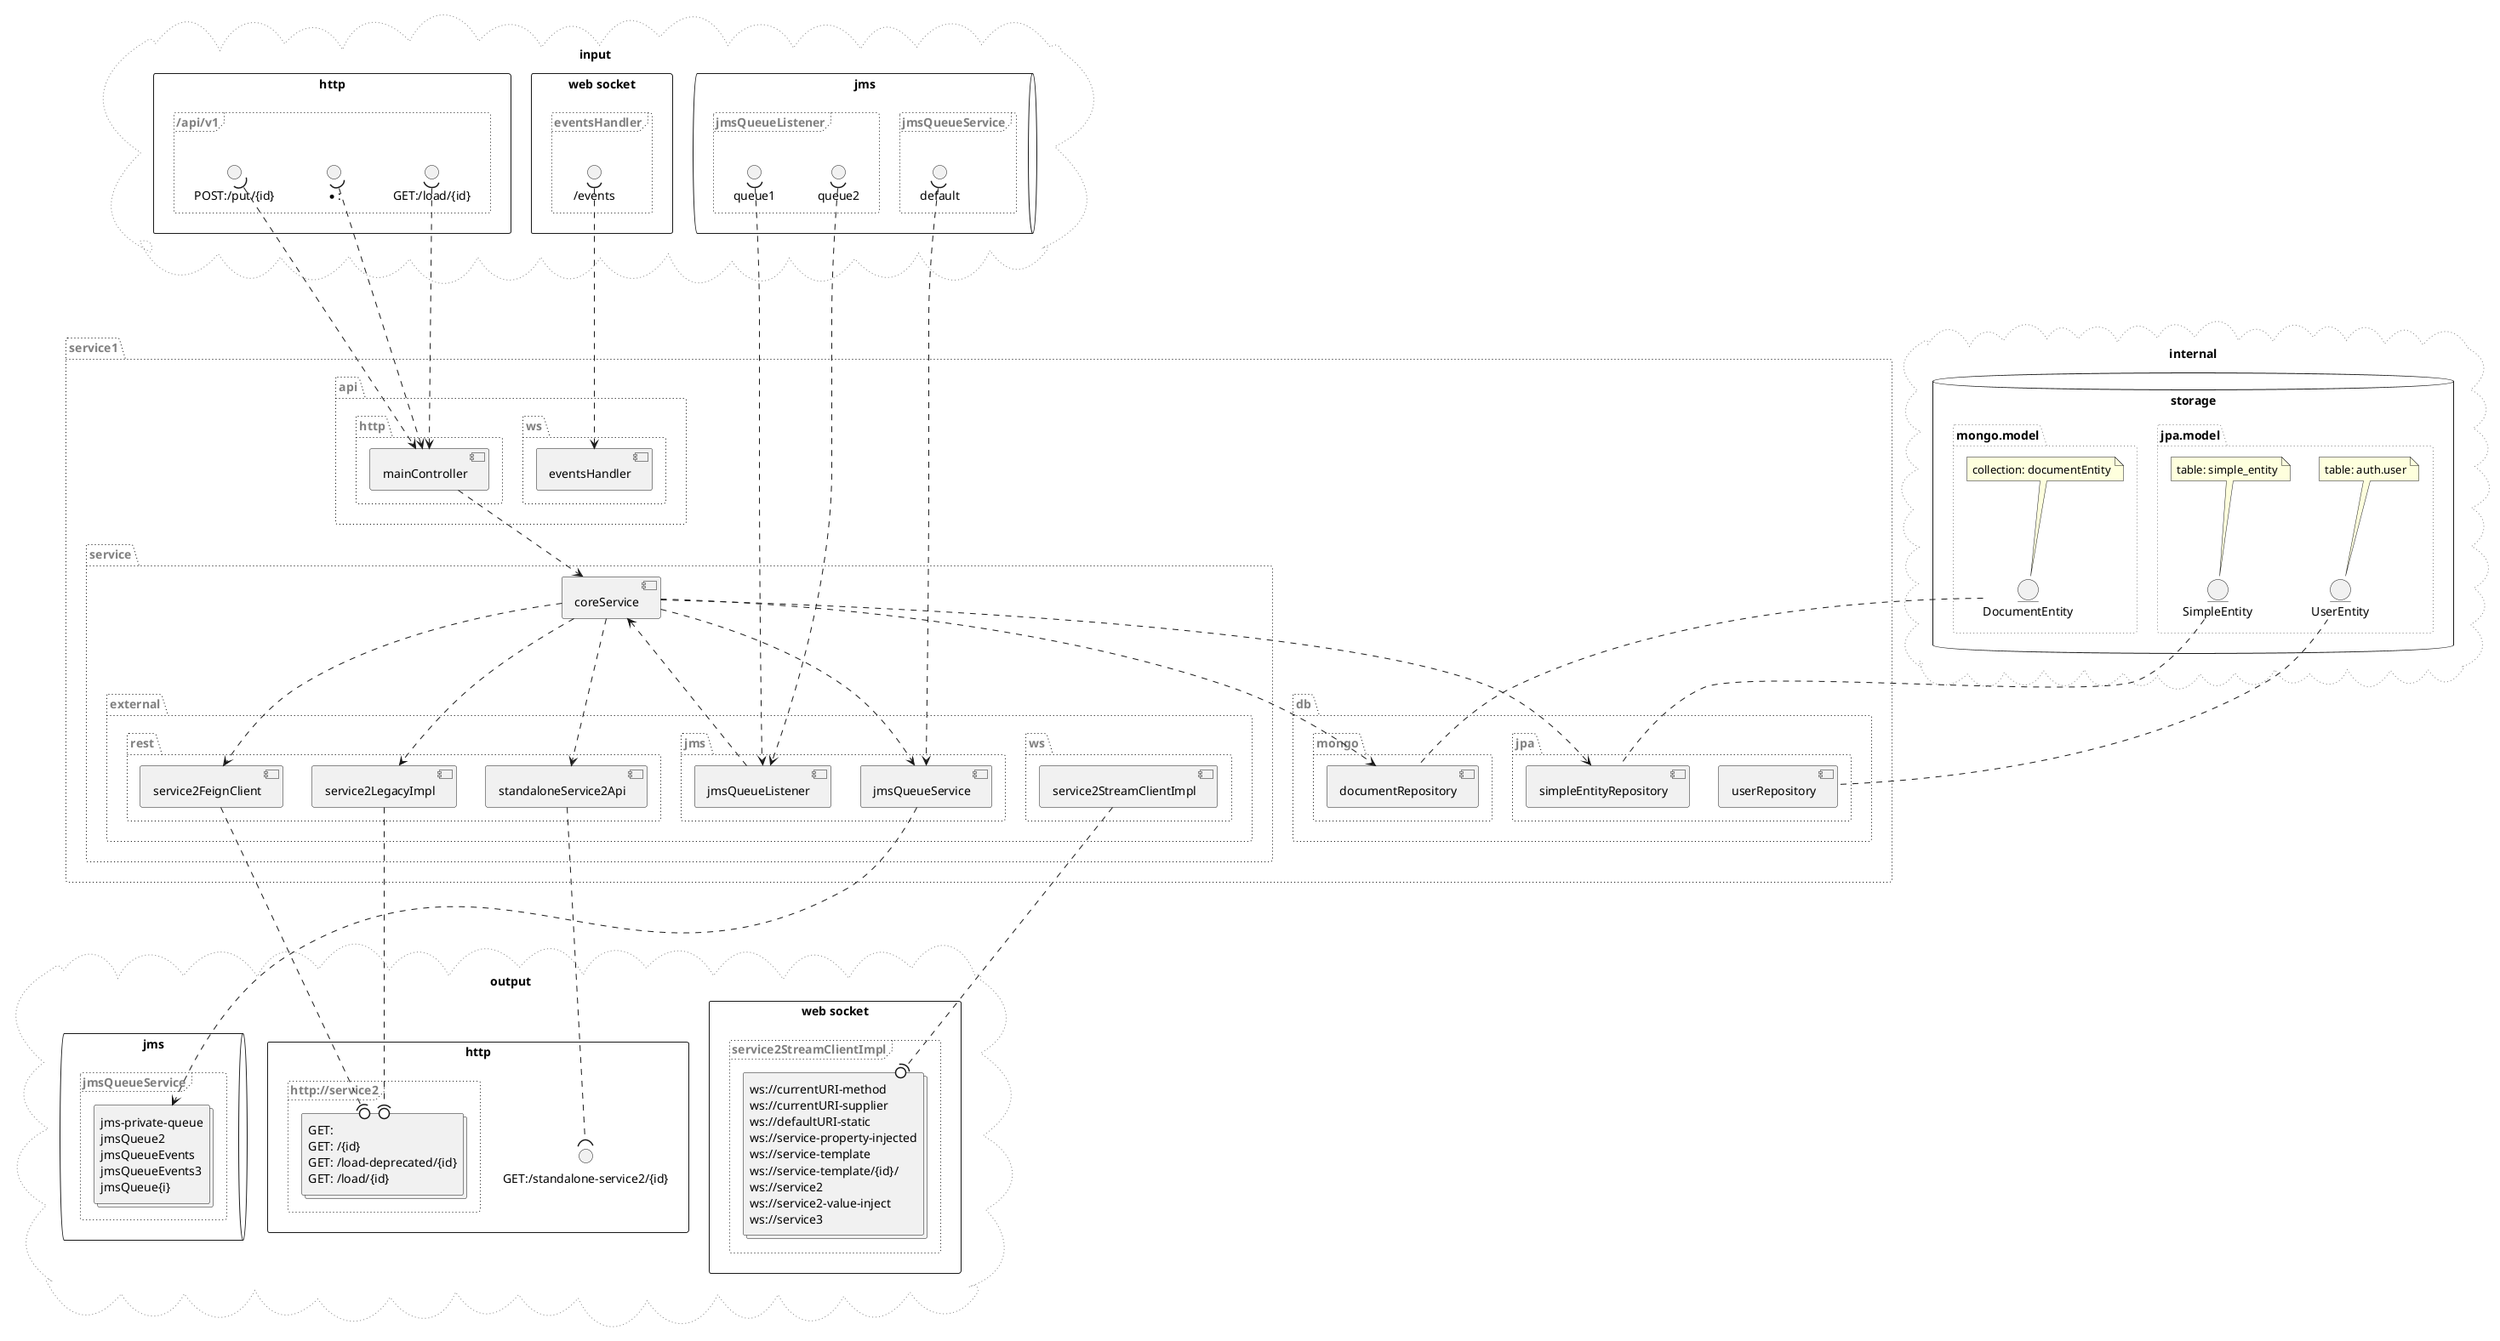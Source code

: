 @startuml
remove @unlinked
package "service1" as service1 #line.dotted;text:gray {
  package "api" as service1.api #line.dotted;text:gray {
    package "http" as service1.api.http #line.dotted;text:gray {
      component mainController as mainController
    }
    package "ws" as service1.api.ws #line.dotted;text:gray {
      component eventsHandler as eventsHandler
    }
  }
  package "db" as service1.db #line.dotted;text:gray {
    package "jpa" as service1.db.jpa #line.dotted;text:gray {
      component simpleEntityRepository as simpleEntityRepository
      component userRepository as userRepository
    }
    package "mongo" as service1.db.mongo #line.dotted;text:gray {
      component documentRepository as documentRepository
    }
  }
  package "service" as service1.service #line.dotted;text:gray {
    component coreService as coreService
    package "external" as service1.service.external #line.dotted;text:gray {
      package "jms" as service1.service.external.jms #line.dotted;text:gray {
        component jmsQueueListener as jmsQueueListener
        component jmsQueueService as jmsQueueService
      }
      package "rest" as service1.service.external.rest #line.dotted;text:gray {
        component service2FeignClient as service2FeignClient
        component service2LegacyImpl as service2LegacyImpl
        component standaloneService2Api as standaloneService2Api
      }
      package "ws" as service1.service.external.ws #line.dotted;text:gray {
        component service2StreamClientImpl as service2StreamClientImpl
      }
    }
  }
}
coreService ..> documentRepository
coreService ..> jmsQueueService
coreService ..> service2FeignClient
coreService ..> service2LegacyImpl
coreService ..> simpleEntityRepository
coreService ..> standaloneService2Api
jmsQueueListener ..> coreService
mainController ..> coreService
cloud "input" as input #line.dotted;line:gray; {
  rectangle "http" as input.http {
    frame "/api/v1" as input.http..api.v1 #line.dotted;text:gray {
      interface "*:" as in....api.v1.
      in....api.v1. )....> mainController
      interface "GET:/load/{id}" as in.GET..api.v1.load..id.
      in.GET..api.v1.load..id. )....> mainController
      interface "POST:/put/{id}" as in.POST..api.v1.put..id.
      in.POST..api.v1.put..id. )....> mainController
    }
  }
  rectangle "web socket" as input.websocket {
    frame "eventsHandler" as input.websocket.eventsHandler.eventsHandler.interfaces #line.dotted;text:gray {
      interface "/events" as in.eventsHandler.in.ws..events
      in.eventsHandler.in.ws..events )....> eventsHandler
    }
  }
  queue "jms" as input.jms {
    frame "jmsQueueListener" as input.jms.jmsQueueListener.jmsQueueListener.interfaces #line.dotted;text:gray {
      interface "queue1" as in.jmsQueueListener.queue1.in
      in.jmsQueueListener.queue1.in )....> jmsQueueListener
      interface "queue2" as in.jmsQueueListener.queue2.in
      in.jmsQueueListener.queue2.in )....> jmsQueueListener
    }
    frame "jmsQueueService" as input.jms.jmsQueueService.jmsQueueService.interfaces #line.dotted;text:gray {
      interface "default" as in.jmsQueueService.default.in
      in.jmsQueueService.default.in )....> jmsQueueService
    }
  }
}
cloud "output" as output #line.dotted;line:gray; {
  rectangle "http" as output.http {
    interface "GET:/standalone-service2/{id}" as out.GET.standalone.service2..id.
    standaloneService2Api ....( out.GET.standalone.service2..id.
    frame "http://service2" as output.http.http...service2 #line.dotted;text:gray {
      collections "<#transparent,transparent>|<r>GET: | |\n\
<#transparent,transparent>|<r>GET: |/{id}|\n\
<#transparent,transparent>|<r>GET: |/load-deprecated/{id}|\n\
<#transparent,transparent>|<r>GET: |/load/{id}|" as output.http.http...service2.interfaces
      service2LegacyImpl ....(0 output.http.http...service2.interfaces
      service2FeignClient ....(0 output.http.http...service2.interfaces
    }
  }
  rectangle "web socket" as output.websocket {
    frame "service2StreamClientImpl" as output.websocket.service2StreamClientImpl.service2StreamClientImpl.interfaces #line.dotted;text:gray {
      collections "<#transparent,transparent>|ws://currentURI-method|\n\
<#transparent,transparent>|ws://currentURI-supplier|\n\
<#transparent,transparent>|ws://defaultURI-static|\n\
<#transparent,transparent>|ws://service-property-injected|\n\
<#transparent,transparent>|ws://service-template|\n\
<#transparent,transparent>|ws://service-template/{id}/|\n\
<#transparent,transparent>|ws://service2|\n\
<#transparent,transparent>|ws://service2-value-inject|\n\
<#transparent,transparent>|ws://service3|" as output.websocket.service2StreamClientImpl.interfaces
      service2StreamClientImpl ....(0 output.websocket.service2StreamClientImpl.interfaces
    }
  }
  queue "jms" as output.jms {
    frame "jmsQueueService" as output.jms.jmsQueueService.jmsQueueService.interfaces #line.dotted;text:gray {
      collections "<#transparent,transparent>|jms-private-queue|\n\
<#transparent,transparent>|jmsQueue2|\n\
<#transparent,transparent>|jmsQueueEvents|\n\
<#transparent,transparent>|jmsQueueEvents3|\n\
<#transparent,transparent>|jmsQueue{i}|" as output.jms.jmsQueueService.interfaces
      jmsQueueService ....> output.jms.jmsQueueService.interfaces
    }
  }
}
cloud "internal" as internal #line.dotted;line:gray; {
  database "storage" as internal.storage {
    folder "jpa.model" as internal.storage.jpa.model #line.dotted;line:gray; {
      entity "SimpleEntity" as internal.jpa.classservice1.db.jpa.model.SimpleEntity..simple_entity.
      note "table: simple_entity" as internal.jpa.classservice1.db.jpa.model.SimpleEntity..simple_entity..table_name
      internal.jpa.classservice1.db.jpa.model.SimpleEntity..simple_entity..table_name .. internal.jpa.classservice1.db.jpa.model.SimpleEntity..simple_entity.
      internal.jpa.classservice1.db.jpa.model.SimpleEntity..simple_entity. .. simpleEntityRepository
      entity "UserEntity" as internal.jpa.classservice1.db.jpa.model.UserEntity..auth.user.
      note "table: auth.user" as internal.jpa.classservice1.db.jpa.model.UserEntity..auth.user..table_name
      internal.jpa.classservice1.db.jpa.model.UserEntity..auth.user..table_name .. internal.jpa.classservice1.db.jpa.model.UserEntity..auth.user.
      internal.jpa.classservice1.db.jpa.model.UserEntity..auth.user. .. userRepository
    }
    folder "mongo.model" as internal.storage.mongo.model #line.dotted;line:gray; {
      entity "DocumentEntity" as internal.mongo.classservice1.db.mongo.model.DocumentEntity..documentEntity.
      note "collection: documentEntity" as internal.mongo.classservice1.db.mongo.model.DocumentEntity..documentEntity..table_name
      internal.mongo.classservice1.db.mongo.model.DocumentEntity..documentEntity..table_name .. internal.mongo.classservice1.db.mongo.model.DocumentEntity..documentEntity.
      internal.mongo.classservice1.db.mongo.model.DocumentEntity..documentEntity. .. documentRepository
    }
  }
}
@enduml
